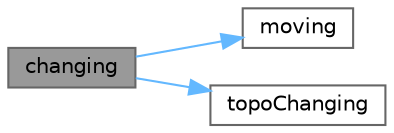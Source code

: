 digraph "changing"
{
 // LATEX_PDF_SIZE
  bgcolor="transparent";
  edge [fontname=Helvetica,fontsize=10,labelfontname=Helvetica,labelfontsize=10];
  node [fontname=Helvetica,fontsize=10,shape=box,height=0.2,width=0.4];
  rankdir="LR";
  Node1 [id="Node000001",label="changing",height=0.2,width=0.4,color="gray40", fillcolor="grey60", style="filled", fontcolor="black",tooltip=" "];
  Node1 -> Node2 [id="edge1_Node000001_Node000002",color="steelblue1",style="solid",tooltip=" "];
  Node2 [id="Node000002",label="moving",height=0.2,width=0.4,color="grey40", fillcolor="white", style="filled",URL="$classFoam_1_1polyMesh.html#a44591c0359671cccda8b84161464cd04",tooltip=" "];
  Node1 -> Node3 [id="edge2_Node000001_Node000003",color="steelblue1",style="solid",tooltip=" "];
  Node3 [id="Node000003",label="topoChanging",height=0.2,width=0.4,color="grey40", fillcolor="white", style="filled",URL="$classFoam_1_1polyMesh.html#a6b400b2544c832f6f37923098f8f19ac",tooltip=" "];
}
